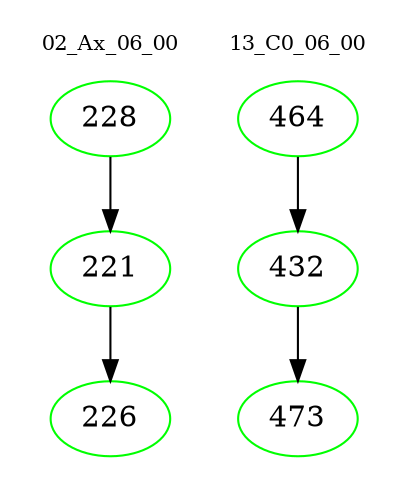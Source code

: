 digraph{
subgraph cluster_0 {
color = white
label = "02_Ax_06_00";
fontsize=10;
T0_228 [label="228", color="green"]
T0_228 -> T0_221 [color="black"]
T0_221 [label="221", color="green"]
T0_221 -> T0_226 [color="black"]
T0_226 [label="226", color="green"]
}
subgraph cluster_1 {
color = white
label = "13_C0_06_00";
fontsize=10;
T1_464 [label="464", color="green"]
T1_464 -> T1_432 [color="black"]
T1_432 [label="432", color="green"]
T1_432 -> T1_473 [color="black"]
T1_473 [label="473", color="green"]
}
}

